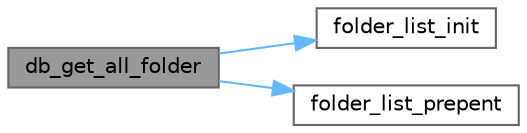 digraph "db_get_all_folder"
{
 // LATEX_PDF_SIZE
  bgcolor="transparent";
  edge [fontname=Helvetica,fontsize=10,labelfontname=Helvetica,labelfontsize=10];
  node [fontname=Helvetica,fontsize=10,shape=box,height=0.2,width=0.4];
  rankdir="LR";
  Node1 [id="Node000001",label="db_get_all_folder",height=0.2,width=0.4,color="gray40", fillcolor="grey60", style="filled", fontcolor="black",tooltip="Retrieves all folders from the database."];
  Node1 -> Node2 [id="edge1_Node000001_Node000002",color="steelblue1",style="solid",tooltip=" "];
  Node2 [id="Node000002",label="folder_list_init",height=0.2,width=0.4,color="grey40", fillcolor="white", style="filled",URL="$entry_8c.html#acd86166889d12c0d0d409ca2a1a9274b",tooltip="Initializes a new folder list."];
  Node1 -> Node3 [id="edge2_Node000001_Node000003",color="steelblue1",style="solid",tooltip=" "];
  Node3 [id="Node000003",label="folder_list_prepent",height=0.2,width=0.4,color="grey40", fillcolor="white", style="filled",URL="$entry_8c.html#aee652344315fc0fc4d58de84eac82480",tooltip="Prepends a new folder to the list."];
}
